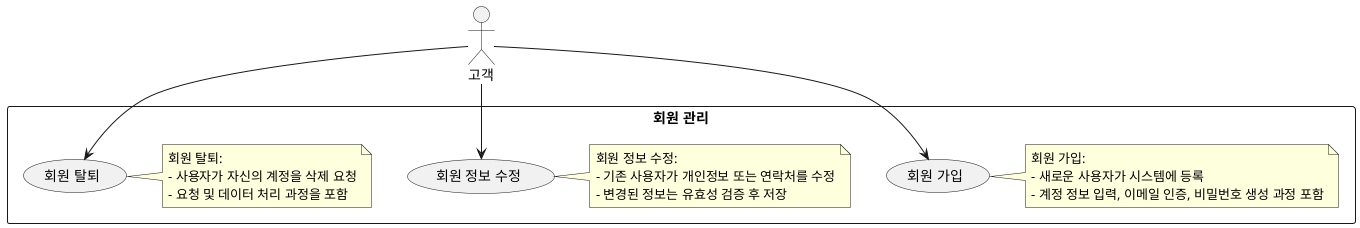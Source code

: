 @startuml
actor "고객" as Customer

rectangle "회원 관리" {
  usecase "회원 가입" as UC1
  note right of UC1
  회원 가입:
  - 새로운 사용자가 시스템에 등록
  - 계정 정보 입력, 이메일 인증, 비밀번호 생성 과정 포함
  end note

  usecase "회원 정보 수정" as UC2
  note right of UC2
  회원 정보 수정:
  - 기존 사용자가 개인정보 또는 연락처를 수정
  - 변경된 정보는 유효성 검증 후 저장
  end note

  usecase "회원 탈퇴" as UC3
  note right of UC3
  회원 탈퇴:
  - 사용자가 자신의 계정을 삭제 요청
  - 요청 및 데이터 처리 과정을 포함
  end note
}

Customer --> UC1
Customer --> UC2
Customer --> UC3

@enduml

